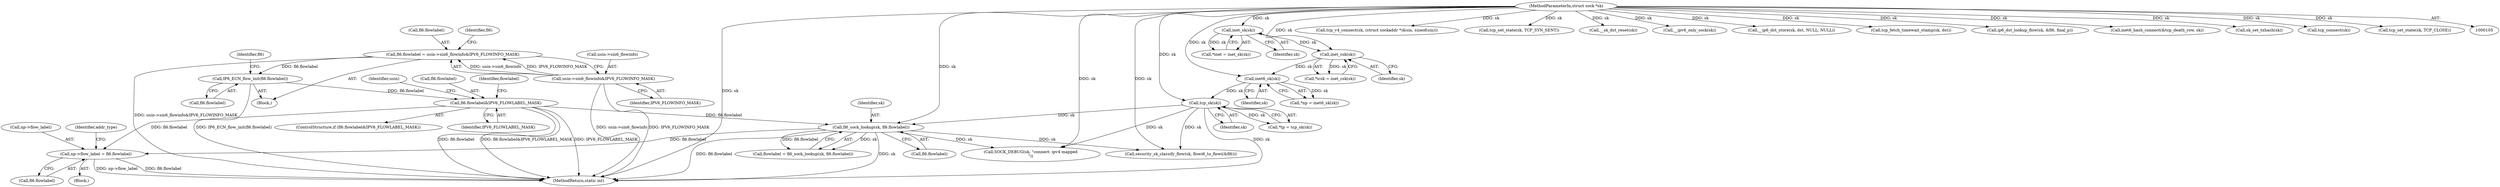 digraph "0_linux_45f6fad84cc305103b28d73482b344d7f5b76f39_15@pointer" {
"1000327" [label="(Call,np->flow_label = fl6.flowlabel)"];
"1000187" [label="(Call,fl6.flowlabel&IPV6_FLOWLABEL_MASK)"];
"1000182" [label="(Call,IP6_ECN_flow_init(fl6.flowlabel))"];
"1000173" [label="(Call,fl6.flowlabel = usin->sin6_flowinfo&IPV6_FLOWINFO_MASK)"];
"1000177" [label="(Call,usin->sin6_flowinfo&IPV6_FLOWINFO_MASK)"];
"1000196" [label="(Call,fl6_sock_lookup(sk, fl6.flowlabel))"];
"1000134" [label="(Call,tcp_sk(sk))"];
"1000129" [label="(Call,inet6_sk(sk))"];
"1000124" [label="(Call,inet_csk(sk))"];
"1000119" [label="(Call,inet_sk(sk))"];
"1000106" [label="(MethodParameterIn,struct sock *sk)"];
"1000399" [label="(Call,tcp_v4_connect(sk, (struct sockaddr *)&sin, sizeof(sin)))"];
"1000642" [label="(Call,tcp_set_state(sk, TCP_SYN_SENT))"];
"1000188" [label="(Call,fl6.flowlabel)"];
"1000127" [label="(Call,*np = inet6_sk(sk))"];
"1000331" [label="(Call,fl6.flowlabel)"];
"1000197" [label="(Identifier,sk)"];
"1000174" [label="(Call,fl6.flowlabel)"];
"1000187" [label="(Call,fl6.flowlabel&IPV6_FLOWLABEL_MASK)"];
"1000183" [label="(Call,fl6.flowlabel)"];
"1000129" [label="(Call,inet6_sk(sk))"];
"1000178" [label="(Call,usin->sin6_flowinfo)"];
"1000346" [label="(Call,SOCK_DEBUG(sk, \"connect: ipv4 mapped\n\"))"];
"1000124" [label="(Call,inet_csk(sk))"];
"1000184" [label="(Identifier,fl6)"];
"1000194" [label="(Call,flowlabel = fl6_sock_lookup(sk, fl6.flowlabel))"];
"1000109" [label="(Block,)"];
"1000186" [label="(ControlStructure,if (fl6.flowlabel&IPV6_FLOWLABEL_MASK))"];
"1000125" [label="(Identifier,sk)"];
"1000327" [label="(Call,np->flow_label = fl6.flowlabel)"];
"1000181" [label="(Identifier,IPV6_FLOWINFO_MASK)"];
"1000336" [label="(Identifier,addr_type)"];
"1000701" [label="(Call,__sk_dst_reset(sk))"];
"1000196" [label="(Call,fl6_sock_lookup(sk, fl6.flowlabel))"];
"1000119" [label="(Call,inet_sk(sk))"];
"1000117" [label="(Call,*inet = inet_sk(sk))"];
"1000134" [label="(Call,tcp_sk(sk))"];
"1000189" [label="(Identifier,fl6)"];
"1000328" [label="(Call,np->flow_label)"];
"1000135" [label="(Identifier,sk)"];
"1000350" [label="(Call,__ipv6_only_sock(sk))"];
"1000569" [label="(Call,__ip6_dst_store(sk, dst, NULL, NULL))"];
"1000595" [label="(Call,tcp_fetch_timewait_stamp(sk, dst))"];
"1000172" [label="(Block,)"];
"1000195" [label="(Identifier,flowlabel)"];
"1000516" [label="(Call,security_sk_classify_flow(sk, flowi6_to_flowi(&fl6)))"];
"1000120" [label="(Identifier,sk)"];
"1000173" [label="(Call,fl6.flowlabel = usin->sin6_flowinfo&IPV6_FLOWINFO_MASK)"];
"1000182" [label="(Call,IP6_ECN_flow_init(fl6.flowlabel))"];
"1000122" [label="(Call,*icsk = inet_csk(sk))"];
"1000106" [label="(MethodParameterIn,struct sock *sk)"];
"1000198" [label="(Call,fl6.flowlabel)"];
"1000523" [label="(Call,ip6_dst_lookup_flow(sk, &fl6, final_p))"];
"1000191" [label="(Identifier,IPV6_FLOWLABEL_MASK)"];
"1000647" [label="(Call,inet6_hash_connect(&tcp_death_row, sk))"];
"1000177" [label="(Call,usin->sin6_flowinfo&IPV6_FLOWINFO_MASK)"];
"1000132" [label="(Call,*tp = tcp_sk(sk))"];
"1000654" [label="(Call,sk_set_txhash(sk))"];
"1000130" [label="(Identifier,sk)"];
"1000690" [label="(Call,tcp_connect(sk))"];
"1000716" [label="(MethodReturn,static int)"];
"1000213" [label="(Identifier,usin)"];
"1000698" [label="(Call,tcp_set_state(sk, TCP_CLOSE))"];
"1000327" -> "1000109"  [label="AST: "];
"1000327" -> "1000331"  [label="CFG: "];
"1000328" -> "1000327"  [label="AST: "];
"1000331" -> "1000327"  [label="AST: "];
"1000336" -> "1000327"  [label="CFG: "];
"1000327" -> "1000716"  [label="DDG: fl6.flowlabel"];
"1000327" -> "1000716"  [label="DDG: np->flow_label"];
"1000187" -> "1000327"  [label="DDG: fl6.flowlabel"];
"1000196" -> "1000327"  [label="DDG: fl6.flowlabel"];
"1000187" -> "1000186"  [label="AST: "];
"1000187" -> "1000191"  [label="CFG: "];
"1000188" -> "1000187"  [label="AST: "];
"1000191" -> "1000187"  [label="AST: "];
"1000195" -> "1000187"  [label="CFG: "];
"1000213" -> "1000187"  [label="CFG: "];
"1000187" -> "1000716"  [label="DDG: fl6.flowlabel"];
"1000187" -> "1000716"  [label="DDG: fl6.flowlabel&IPV6_FLOWLABEL_MASK"];
"1000187" -> "1000716"  [label="DDG: IPV6_FLOWLABEL_MASK"];
"1000182" -> "1000187"  [label="DDG: fl6.flowlabel"];
"1000187" -> "1000196"  [label="DDG: fl6.flowlabel"];
"1000182" -> "1000172"  [label="AST: "];
"1000182" -> "1000183"  [label="CFG: "];
"1000183" -> "1000182"  [label="AST: "];
"1000189" -> "1000182"  [label="CFG: "];
"1000182" -> "1000716"  [label="DDG: IP6_ECN_flow_init(fl6.flowlabel)"];
"1000173" -> "1000182"  [label="DDG: fl6.flowlabel"];
"1000173" -> "1000172"  [label="AST: "];
"1000173" -> "1000177"  [label="CFG: "];
"1000174" -> "1000173"  [label="AST: "];
"1000177" -> "1000173"  [label="AST: "];
"1000184" -> "1000173"  [label="CFG: "];
"1000173" -> "1000716"  [label="DDG: usin->sin6_flowinfo&IPV6_FLOWINFO_MASK"];
"1000177" -> "1000173"  [label="DDG: usin->sin6_flowinfo"];
"1000177" -> "1000173"  [label="DDG: IPV6_FLOWINFO_MASK"];
"1000177" -> "1000181"  [label="CFG: "];
"1000178" -> "1000177"  [label="AST: "];
"1000181" -> "1000177"  [label="AST: "];
"1000177" -> "1000716"  [label="DDG: usin->sin6_flowinfo"];
"1000177" -> "1000716"  [label="DDG: IPV6_FLOWINFO_MASK"];
"1000196" -> "1000194"  [label="AST: "];
"1000196" -> "1000198"  [label="CFG: "];
"1000197" -> "1000196"  [label="AST: "];
"1000198" -> "1000196"  [label="AST: "];
"1000194" -> "1000196"  [label="CFG: "];
"1000196" -> "1000716"  [label="DDG: sk"];
"1000196" -> "1000716"  [label="DDG: fl6.flowlabel"];
"1000196" -> "1000194"  [label="DDG: sk"];
"1000196" -> "1000194"  [label="DDG: fl6.flowlabel"];
"1000134" -> "1000196"  [label="DDG: sk"];
"1000106" -> "1000196"  [label="DDG: sk"];
"1000196" -> "1000346"  [label="DDG: sk"];
"1000196" -> "1000516"  [label="DDG: sk"];
"1000134" -> "1000132"  [label="AST: "];
"1000134" -> "1000135"  [label="CFG: "];
"1000135" -> "1000134"  [label="AST: "];
"1000132" -> "1000134"  [label="CFG: "];
"1000134" -> "1000716"  [label="DDG: sk"];
"1000134" -> "1000132"  [label="DDG: sk"];
"1000129" -> "1000134"  [label="DDG: sk"];
"1000106" -> "1000134"  [label="DDG: sk"];
"1000134" -> "1000346"  [label="DDG: sk"];
"1000134" -> "1000516"  [label="DDG: sk"];
"1000129" -> "1000127"  [label="AST: "];
"1000129" -> "1000130"  [label="CFG: "];
"1000130" -> "1000129"  [label="AST: "];
"1000127" -> "1000129"  [label="CFG: "];
"1000129" -> "1000127"  [label="DDG: sk"];
"1000124" -> "1000129"  [label="DDG: sk"];
"1000106" -> "1000129"  [label="DDG: sk"];
"1000124" -> "1000122"  [label="AST: "];
"1000124" -> "1000125"  [label="CFG: "];
"1000125" -> "1000124"  [label="AST: "];
"1000122" -> "1000124"  [label="CFG: "];
"1000124" -> "1000122"  [label="DDG: sk"];
"1000119" -> "1000124"  [label="DDG: sk"];
"1000106" -> "1000124"  [label="DDG: sk"];
"1000119" -> "1000117"  [label="AST: "];
"1000119" -> "1000120"  [label="CFG: "];
"1000120" -> "1000119"  [label="AST: "];
"1000117" -> "1000119"  [label="CFG: "];
"1000119" -> "1000117"  [label="DDG: sk"];
"1000106" -> "1000119"  [label="DDG: sk"];
"1000106" -> "1000105"  [label="AST: "];
"1000106" -> "1000716"  [label="DDG: sk"];
"1000106" -> "1000346"  [label="DDG: sk"];
"1000106" -> "1000350"  [label="DDG: sk"];
"1000106" -> "1000399"  [label="DDG: sk"];
"1000106" -> "1000516"  [label="DDG: sk"];
"1000106" -> "1000523"  [label="DDG: sk"];
"1000106" -> "1000569"  [label="DDG: sk"];
"1000106" -> "1000595"  [label="DDG: sk"];
"1000106" -> "1000642"  [label="DDG: sk"];
"1000106" -> "1000647"  [label="DDG: sk"];
"1000106" -> "1000654"  [label="DDG: sk"];
"1000106" -> "1000690"  [label="DDG: sk"];
"1000106" -> "1000698"  [label="DDG: sk"];
"1000106" -> "1000701"  [label="DDG: sk"];
}

